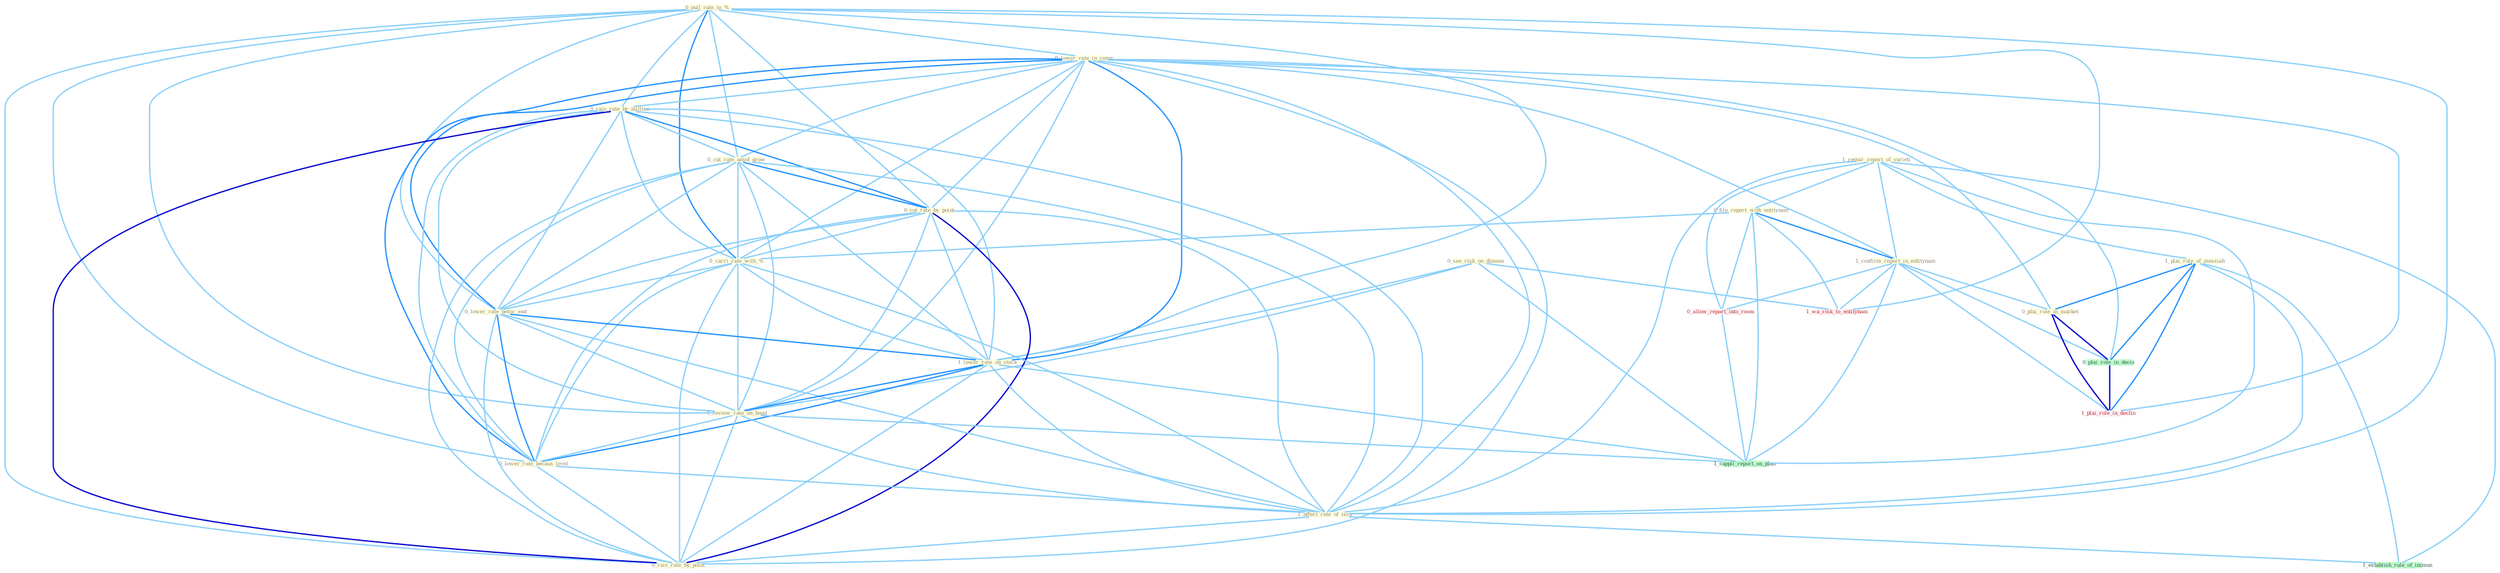 Graph G{ 
    node
    [shape=polygon,style=filled,width=.5,height=.06,color="#BDFCC9",fixedsize=true,fontsize=4,
    fontcolor="#2f4f4f"];
    {node
    [color="#ffffe0", fontcolor="#8b7d6b"] "0_see_risk_on_dimens " "0_pull_rate_to_% " "0_lower_rate_in_come " "0_rais_rate_by_million " "0_cut_rate_amid_grow " "1_requir_report_of_varieti " "0_file_report_with_entitynam " "0_cut_rate_by_point " "0_carri_rate_with_% " "0_lower_rate_befor_end " "1_plai_role_of_messiah " "1_lower_rate_on_stock " "1_review_rate_on_bond " "0_lower_rate_becaus_level " "1_affect_rate_of_issu " "1_confirm_report_in_entitynam " "0_plai_role_in_market " "0_rais_rate_by_point "}
{node [color="#fff0f5", fontcolor="#b22222"] "1_wa_risk_to_entitynam " "1_plai_role_in_declin " "0_allow_report_into_room "}
edge [color="#B0E2FF"];

	"0_see_risk_on_dimens " -- "1_lower_rate_on_stock " [w="1", color="#87cefa" ];
	"0_see_risk_on_dimens " -- "1_review_rate_on_bond " [w="1", color="#87cefa" ];
	"0_see_risk_on_dimens " -- "1_wa_risk_to_entitynam " [w="1", color="#87cefa" ];
	"0_see_risk_on_dimens " -- "1_suppli_report_on_plan " [w="1", color="#87cefa" ];
	"0_pull_rate_to_% " -- "0_lower_rate_in_come " [w="1", color="#87cefa" ];
	"0_pull_rate_to_% " -- "0_rais_rate_by_million " [w="1", color="#87cefa" ];
	"0_pull_rate_to_% " -- "0_cut_rate_amid_grow " [w="1", color="#87cefa" ];
	"0_pull_rate_to_% " -- "0_cut_rate_by_point " [w="1", color="#87cefa" ];
	"0_pull_rate_to_% " -- "0_carri_rate_with_% " [w="2", color="#1e90ff" , len=0.8];
	"0_pull_rate_to_% " -- "0_lower_rate_befor_end " [w="1", color="#87cefa" ];
	"0_pull_rate_to_% " -- "1_lower_rate_on_stock " [w="1", color="#87cefa" ];
	"0_pull_rate_to_% " -- "1_review_rate_on_bond " [w="1", color="#87cefa" ];
	"0_pull_rate_to_% " -- "0_lower_rate_becaus_level " [w="1", color="#87cefa" ];
	"0_pull_rate_to_% " -- "1_affect_rate_of_issu " [w="1", color="#87cefa" ];
	"0_pull_rate_to_% " -- "0_rais_rate_by_point " [w="1", color="#87cefa" ];
	"0_pull_rate_to_% " -- "1_wa_risk_to_entitynam " [w="1", color="#87cefa" ];
	"0_lower_rate_in_come " -- "0_rais_rate_by_million " [w="1", color="#87cefa" ];
	"0_lower_rate_in_come " -- "0_cut_rate_amid_grow " [w="1", color="#87cefa" ];
	"0_lower_rate_in_come " -- "0_cut_rate_by_point " [w="1", color="#87cefa" ];
	"0_lower_rate_in_come " -- "0_carri_rate_with_% " [w="1", color="#87cefa" ];
	"0_lower_rate_in_come " -- "0_lower_rate_befor_end " [w="2", color="#1e90ff" , len=0.8];
	"0_lower_rate_in_come " -- "1_lower_rate_on_stock " [w="2", color="#1e90ff" , len=0.8];
	"0_lower_rate_in_come " -- "1_review_rate_on_bond " [w="1", color="#87cefa" ];
	"0_lower_rate_in_come " -- "0_lower_rate_becaus_level " [w="2", color="#1e90ff" , len=0.8];
	"0_lower_rate_in_come " -- "1_affect_rate_of_issu " [w="1", color="#87cefa" ];
	"0_lower_rate_in_come " -- "1_confirm_report_in_entitynam " [w="1", color="#87cefa" ];
	"0_lower_rate_in_come " -- "0_plai_role_in_market " [w="1", color="#87cefa" ];
	"0_lower_rate_in_come " -- "0_rais_rate_by_point " [w="1", color="#87cefa" ];
	"0_lower_rate_in_come " -- "0_plai_role_in_decis " [w="1", color="#87cefa" ];
	"0_lower_rate_in_come " -- "1_plai_role_in_declin " [w="1", color="#87cefa" ];
	"0_rais_rate_by_million " -- "0_cut_rate_amid_grow " [w="1", color="#87cefa" ];
	"0_rais_rate_by_million " -- "0_cut_rate_by_point " [w="2", color="#1e90ff" , len=0.8];
	"0_rais_rate_by_million " -- "0_carri_rate_with_% " [w="1", color="#87cefa" ];
	"0_rais_rate_by_million " -- "0_lower_rate_befor_end " [w="1", color="#87cefa" ];
	"0_rais_rate_by_million " -- "1_lower_rate_on_stock " [w="1", color="#87cefa" ];
	"0_rais_rate_by_million " -- "1_review_rate_on_bond " [w="1", color="#87cefa" ];
	"0_rais_rate_by_million " -- "0_lower_rate_becaus_level " [w="1", color="#87cefa" ];
	"0_rais_rate_by_million " -- "1_affect_rate_of_issu " [w="1", color="#87cefa" ];
	"0_rais_rate_by_million " -- "0_rais_rate_by_point " [w="3", color="#0000cd" , len=0.6];
	"0_cut_rate_amid_grow " -- "0_cut_rate_by_point " [w="2", color="#1e90ff" , len=0.8];
	"0_cut_rate_amid_grow " -- "0_carri_rate_with_% " [w="1", color="#87cefa" ];
	"0_cut_rate_amid_grow " -- "0_lower_rate_befor_end " [w="1", color="#87cefa" ];
	"0_cut_rate_amid_grow " -- "1_lower_rate_on_stock " [w="1", color="#87cefa" ];
	"0_cut_rate_amid_grow " -- "1_review_rate_on_bond " [w="1", color="#87cefa" ];
	"0_cut_rate_amid_grow " -- "0_lower_rate_becaus_level " [w="1", color="#87cefa" ];
	"0_cut_rate_amid_grow " -- "1_affect_rate_of_issu " [w="1", color="#87cefa" ];
	"0_cut_rate_amid_grow " -- "0_rais_rate_by_point " [w="1", color="#87cefa" ];
	"1_requir_report_of_varieti " -- "0_file_report_with_entitynam " [w="1", color="#87cefa" ];
	"1_requir_report_of_varieti " -- "1_plai_role_of_messiah " [w="1", color="#87cefa" ];
	"1_requir_report_of_varieti " -- "1_affect_rate_of_issu " [w="1", color="#87cefa" ];
	"1_requir_report_of_varieti " -- "1_confirm_report_in_entitynam " [w="1", color="#87cefa" ];
	"1_requir_report_of_varieti " -- "1_establish_rule_of_immun " [w="1", color="#87cefa" ];
	"1_requir_report_of_varieti " -- "0_allow_report_into_room " [w="1", color="#87cefa" ];
	"1_requir_report_of_varieti " -- "1_suppli_report_on_plan " [w="1", color="#87cefa" ];
	"0_file_report_with_entitynam " -- "0_carri_rate_with_% " [w="1", color="#87cefa" ];
	"0_file_report_with_entitynam " -- "1_confirm_report_in_entitynam " [w="2", color="#1e90ff" , len=0.8];
	"0_file_report_with_entitynam " -- "1_wa_risk_to_entitynam " [w="1", color="#87cefa" ];
	"0_file_report_with_entitynam " -- "0_allow_report_into_room " [w="1", color="#87cefa" ];
	"0_file_report_with_entitynam " -- "1_suppli_report_on_plan " [w="1", color="#87cefa" ];
	"0_cut_rate_by_point " -- "0_carri_rate_with_% " [w="1", color="#87cefa" ];
	"0_cut_rate_by_point " -- "0_lower_rate_befor_end " [w="1", color="#87cefa" ];
	"0_cut_rate_by_point " -- "1_lower_rate_on_stock " [w="1", color="#87cefa" ];
	"0_cut_rate_by_point " -- "1_review_rate_on_bond " [w="1", color="#87cefa" ];
	"0_cut_rate_by_point " -- "0_lower_rate_becaus_level " [w="1", color="#87cefa" ];
	"0_cut_rate_by_point " -- "1_affect_rate_of_issu " [w="1", color="#87cefa" ];
	"0_cut_rate_by_point " -- "0_rais_rate_by_point " [w="3", color="#0000cd" , len=0.6];
	"0_carri_rate_with_% " -- "0_lower_rate_befor_end " [w="1", color="#87cefa" ];
	"0_carri_rate_with_% " -- "1_lower_rate_on_stock " [w="1", color="#87cefa" ];
	"0_carri_rate_with_% " -- "1_review_rate_on_bond " [w="1", color="#87cefa" ];
	"0_carri_rate_with_% " -- "0_lower_rate_becaus_level " [w="1", color="#87cefa" ];
	"0_carri_rate_with_% " -- "1_affect_rate_of_issu " [w="1", color="#87cefa" ];
	"0_carri_rate_with_% " -- "0_rais_rate_by_point " [w="1", color="#87cefa" ];
	"0_lower_rate_befor_end " -- "1_lower_rate_on_stock " [w="2", color="#1e90ff" , len=0.8];
	"0_lower_rate_befor_end " -- "1_review_rate_on_bond " [w="1", color="#87cefa" ];
	"0_lower_rate_befor_end " -- "0_lower_rate_becaus_level " [w="2", color="#1e90ff" , len=0.8];
	"0_lower_rate_befor_end " -- "1_affect_rate_of_issu " [w="1", color="#87cefa" ];
	"0_lower_rate_befor_end " -- "0_rais_rate_by_point " [w="1", color="#87cefa" ];
	"1_plai_role_of_messiah " -- "1_affect_rate_of_issu " [w="1", color="#87cefa" ];
	"1_plai_role_of_messiah " -- "0_plai_role_in_market " [w="2", color="#1e90ff" , len=0.8];
	"1_plai_role_of_messiah " -- "0_plai_role_in_decis " [w="2", color="#1e90ff" , len=0.8];
	"1_plai_role_of_messiah " -- "1_establish_rule_of_immun " [w="1", color="#87cefa" ];
	"1_plai_role_of_messiah " -- "1_plai_role_in_declin " [w="2", color="#1e90ff" , len=0.8];
	"1_lower_rate_on_stock " -- "1_review_rate_on_bond " [w="2", color="#1e90ff" , len=0.8];
	"1_lower_rate_on_stock " -- "0_lower_rate_becaus_level " [w="2", color="#1e90ff" , len=0.8];
	"1_lower_rate_on_stock " -- "1_affect_rate_of_issu " [w="1", color="#87cefa" ];
	"1_lower_rate_on_stock " -- "0_rais_rate_by_point " [w="1", color="#87cefa" ];
	"1_lower_rate_on_stock " -- "1_suppli_report_on_plan " [w="1", color="#87cefa" ];
	"1_review_rate_on_bond " -- "0_lower_rate_becaus_level " [w="1", color="#87cefa" ];
	"1_review_rate_on_bond " -- "1_affect_rate_of_issu " [w="1", color="#87cefa" ];
	"1_review_rate_on_bond " -- "0_rais_rate_by_point " [w="1", color="#87cefa" ];
	"1_review_rate_on_bond " -- "1_suppli_report_on_plan " [w="1", color="#87cefa" ];
	"0_lower_rate_becaus_level " -- "1_affect_rate_of_issu " [w="1", color="#87cefa" ];
	"0_lower_rate_becaus_level " -- "0_rais_rate_by_point " [w="1", color="#87cefa" ];
	"1_affect_rate_of_issu " -- "0_rais_rate_by_point " [w="1", color="#87cefa" ];
	"1_affect_rate_of_issu " -- "1_establish_rule_of_immun " [w="1", color="#87cefa" ];
	"1_confirm_report_in_entitynam " -- "0_plai_role_in_market " [w="1", color="#87cefa" ];
	"1_confirm_report_in_entitynam " -- "1_wa_risk_to_entitynam " [w="1", color="#87cefa" ];
	"1_confirm_report_in_entitynam " -- "0_plai_role_in_decis " [w="1", color="#87cefa" ];
	"1_confirm_report_in_entitynam " -- "1_plai_role_in_declin " [w="1", color="#87cefa" ];
	"1_confirm_report_in_entitynam " -- "0_allow_report_into_room " [w="1", color="#87cefa" ];
	"1_confirm_report_in_entitynam " -- "1_suppli_report_on_plan " [w="1", color="#87cefa" ];
	"0_plai_role_in_market " -- "0_plai_role_in_decis " [w="3", color="#0000cd" , len=0.6];
	"0_plai_role_in_market " -- "1_plai_role_in_declin " [w="3", color="#0000cd" , len=0.6];
	"0_plai_role_in_decis " -- "1_plai_role_in_declin " [w="3", color="#0000cd" , len=0.6];
	"0_allow_report_into_room " -- "1_suppli_report_on_plan " [w="1", color="#87cefa" ];
}